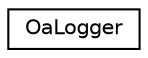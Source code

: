digraph "Graphical Class Hierarchy"
{
 // LATEX_PDF_SIZE
  edge [fontname="Helvetica",fontsize="10",labelfontname="Helvetica",labelfontsize="10"];
  node [fontname="Helvetica",fontsize="10",shape=record];
  rankdir="LR";
  Node0 [label="OaLogger",height=0.2,width=0.4,color="black", fillcolor="white", style="filled",URL="$classOaLogger.html",tooltip=" "];
}
